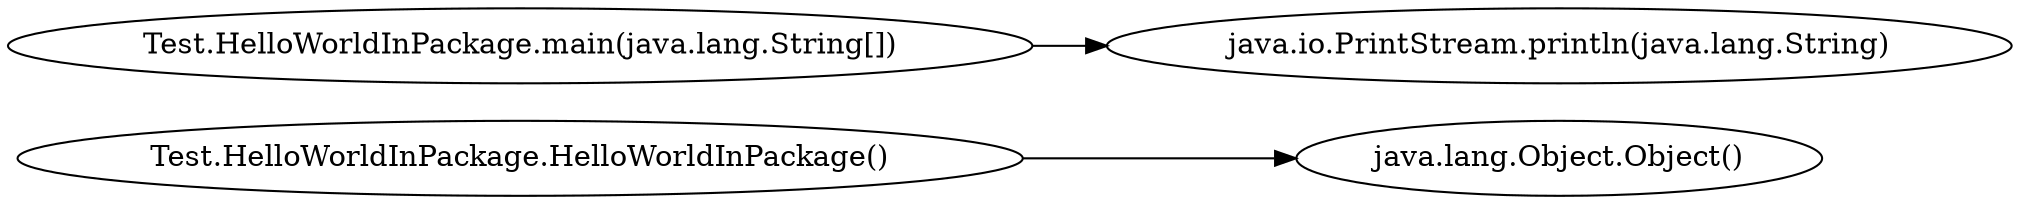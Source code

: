 digraph graphname {
rankdir="LR";
0 [label="Test.HelloWorldInPackage.HelloWorldInPackage()"]
1 [label="java.lang.Object.Object()"]
2 [label="Test.HelloWorldInPackage.main(java.lang.String[])"]
3 [label="java.io.PrintStream.println(java.lang.String)"]
0 -> 1
2 -> 3
}
